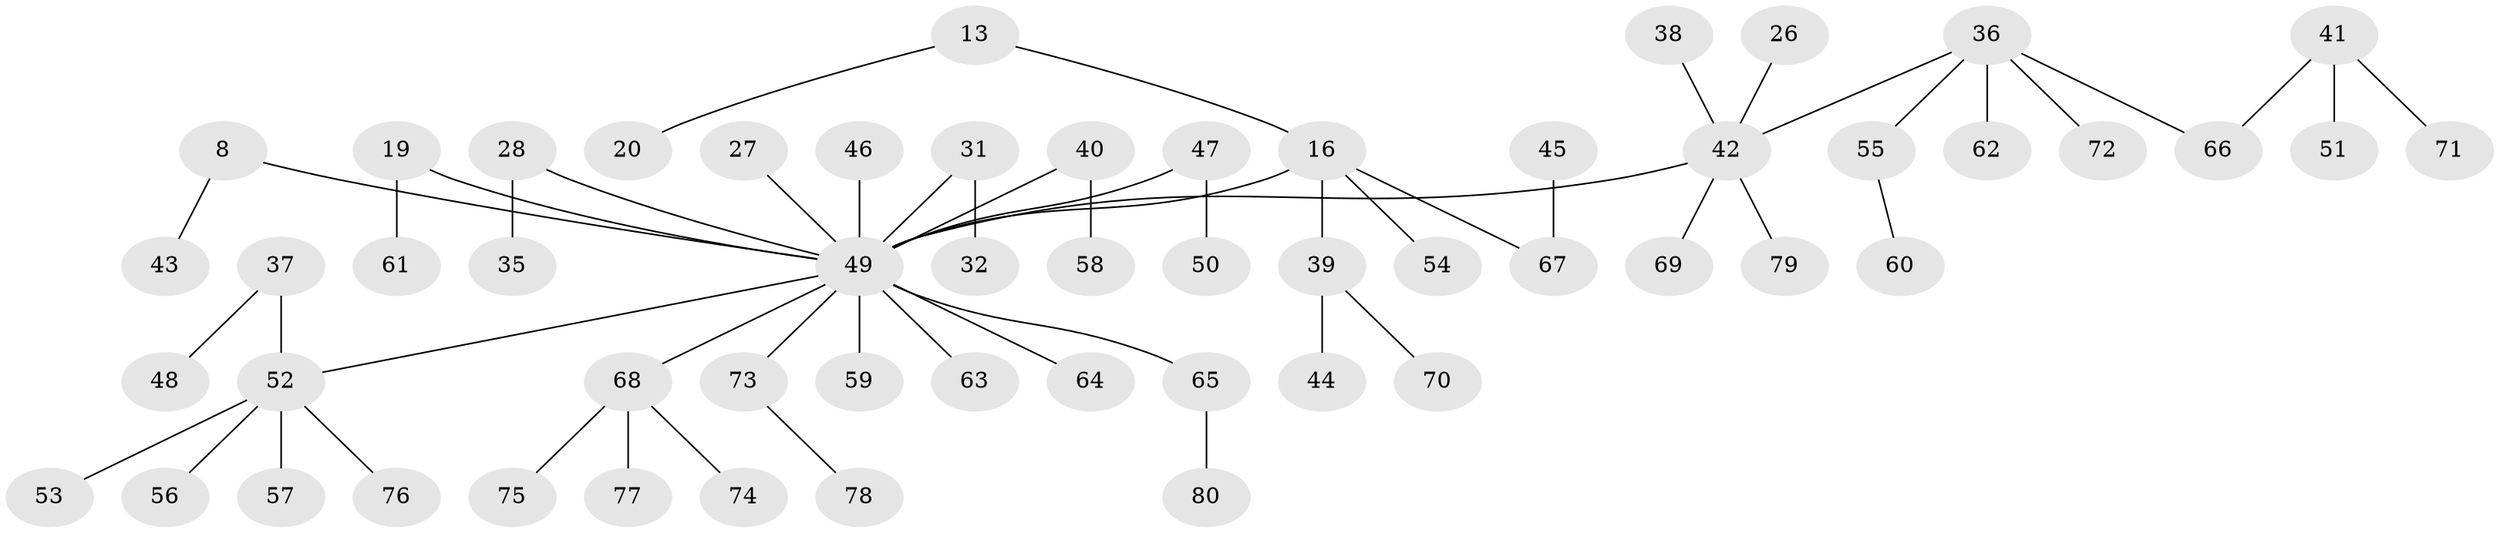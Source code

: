 // original degree distribution, {6: 0.0125, 4: 0.05, 3: 0.15, 7: 0.0125, 5: 0.0375, 2: 0.2375, 1: 0.5}
// Generated by graph-tools (version 1.1) at 2025/56/03/04/25 21:56:22]
// undirected, 56 vertices, 55 edges
graph export_dot {
graph [start="1"]
  node [color=gray90,style=filled];
  8;
  13;
  16 [super="+11+6"];
  19;
  20;
  26;
  27;
  28;
  31;
  32;
  35;
  36 [super="+25"];
  37;
  38;
  39 [super="+34"];
  40;
  41;
  42 [super="+21"];
  43;
  44;
  45;
  46;
  47;
  48;
  49 [super="+1+15+3+18+9+23"];
  50;
  51;
  52 [super="+22"];
  53;
  54;
  55;
  56;
  57;
  58;
  59;
  60;
  61;
  62;
  63;
  64;
  65;
  66 [super="+30"];
  67 [super="+24"];
  68 [super="+17"];
  69;
  70;
  71;
  72;
  73 [super="+33"];
  74;
  75;
  76;
  77;
  78;
  79;
  80;
  8 -- 43;
  8 -- 49;
  13 -- 20;
  13 -- 16;
  16 -- 54;
  16 -- 49;
  16 -- 39;
  16 -- 67;
  19 -- 61;
  19 -- 49;
  26 -- 42;
  27 -- 49;
  28 -- 35;
  28 -- 49;
  31 -- 32;
  31 -- 49;
  36 -- 72;
  36 -- 55;
  36 -- 62;
  36 -- 42;
  36 -- 66;
  37 -- 48;
  37 -- 52;
  38 -- 42;
  39 -- 70;
  39 -- 44;
  40 -- 58;
  40 -- 49;
  41 -- 51;
  41 -- 71;
  41 -- 66;
  42 -- 69;
  42 -- 79;
  42 -- 49;
  45 -- 67;
  46 -- 49;
  47 -- 50;
  47 -- 49;
  49 -- 63;
  49 -- 64;
  49 -- 59;
  49 -- 65;
  49 -- 68;
  49 -- 52;
  49 -- 73;
  52 -- 57;
  52 -- 53;
  52 -- 56;
  52 -- 76;
  55 -- 60;
  65 -- 80;
  68 -- 74;
  68 -- 75;
  68 -- 77;
  73 -- 78;
}
